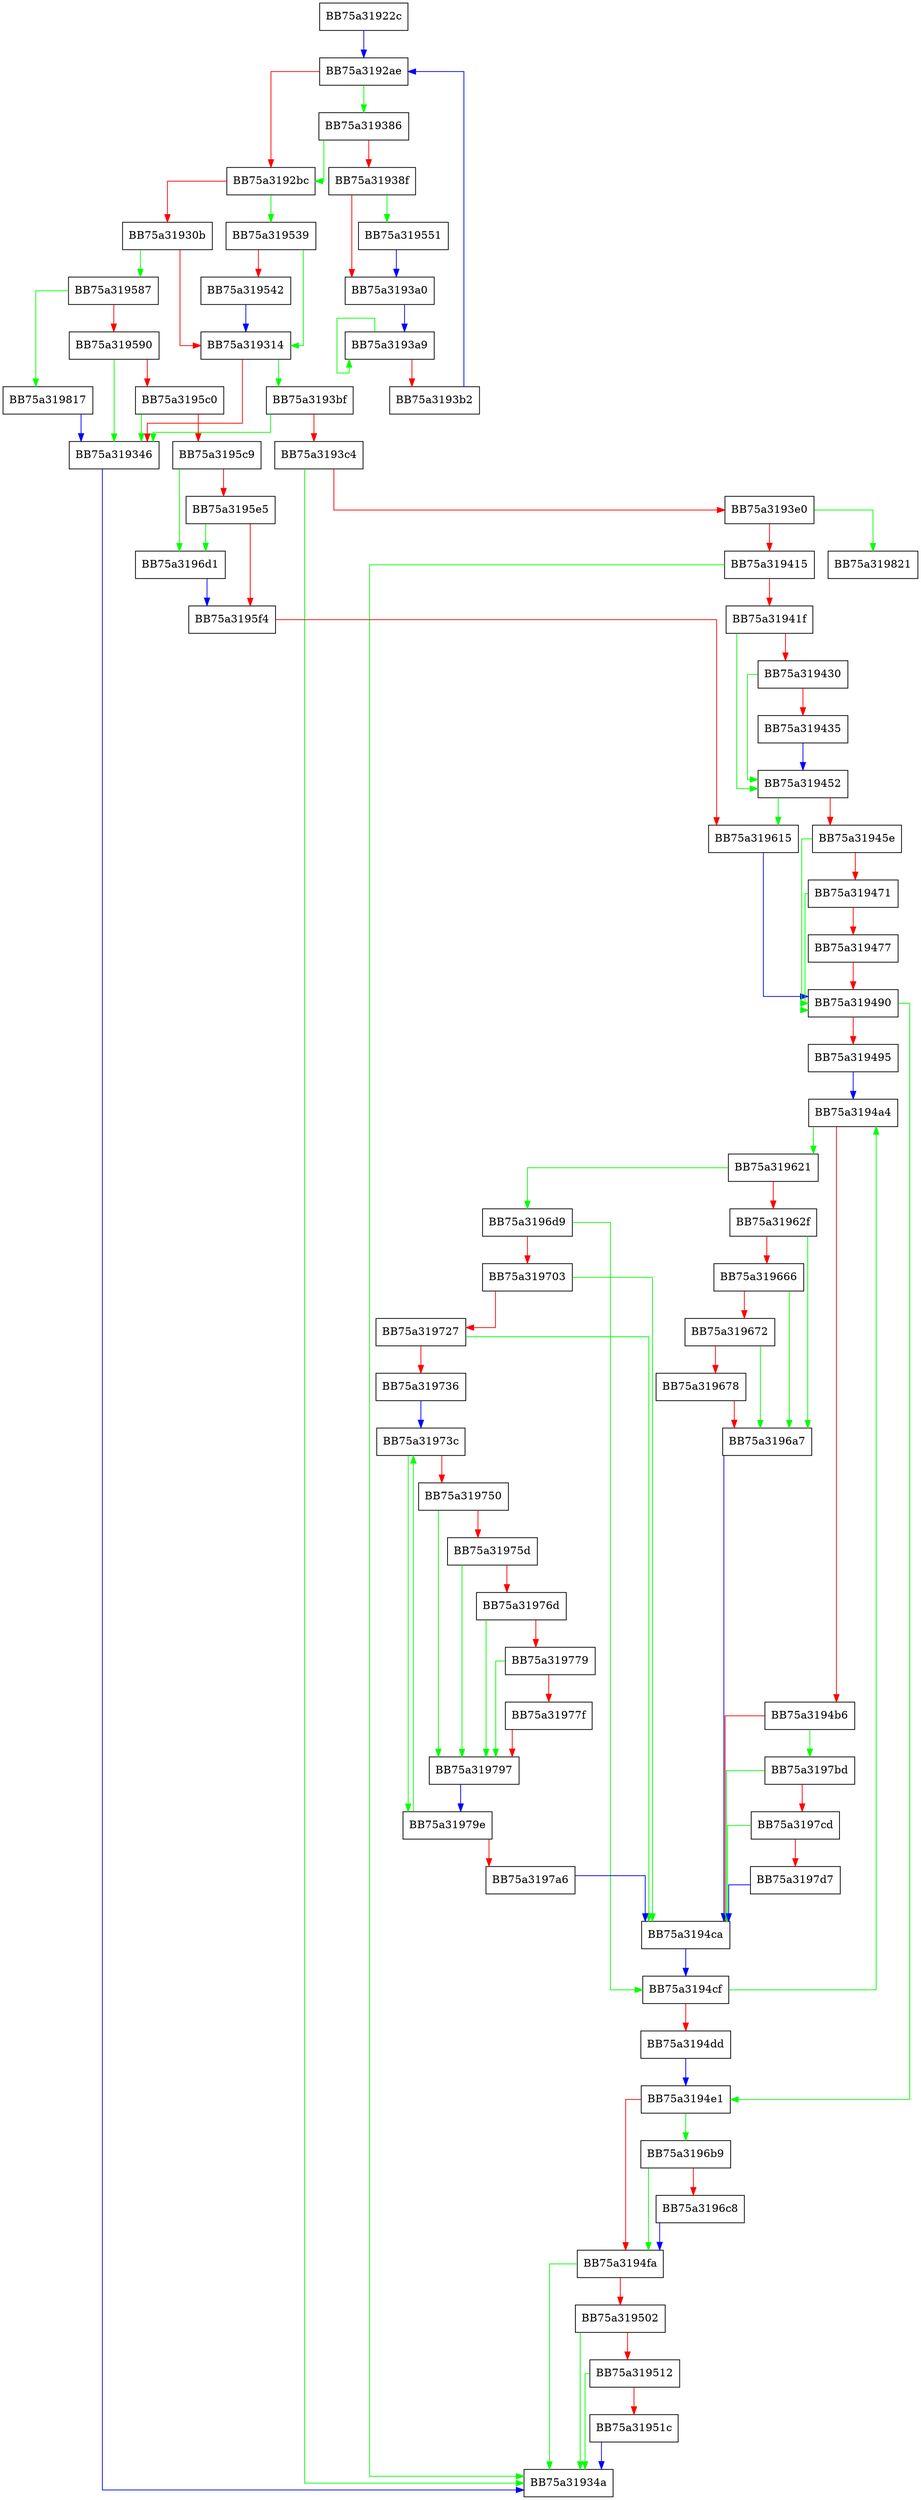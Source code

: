 digraph ExclusionInfo {
  node [shape="box"];
  graph [splines=ortho];
  BB75a31922c -> BB75a3192ae [color="blue"];
  BB75a3192ae -> BB75a319386 [color="green"];
  BB75a3192ae -> BB75a3192bc [color="red"];
  BB75a3192bc -> BB75a319539 [color="green"];
  BB75a3192bc -> BB75a31930b [color="red"];
  BB75a31930b -> BB75a319587 [color="green"];
  BB75a31930b -> BB75a319314 [color="red"];
  BB75a319314 -> BB75a3193bf [color="green"];
  BB75a319314 -> BB75a319346 [color="red"];
  BB75a319346 -> BB75a31934a [color="blue"];
  BB75a319386 -> BB75a3192bc [color="green"];
  BB75a319386 -> BB75a31938f [color="red"];
  BB75a31938f -> BB75a319551 [color="green"];
  BB75a31938f -> BB75a3193a0 [color="red"];
  BB75a3193a0 -> BB75a3193a9 [color="blue"];
  BB75a3193a9 -> BB75a3193a9 [color="green"];
  BB75a3193a9 -> BB75a3193b2 [color="red"];
  BB75a3193b2 -> BB75a3192ae [color="blue"];
  BB75a3193bf -> BB75a319346 [color="green"];
  BB75a3193bf -> BB75a3193c4 [color="red"];
  BB75a3193c4 -> BB75a31934a [color="green"];
  BB75a3193c4 -> BB75a3193e0 [color="red"];
  BB75a3193e0 -> BB75a319821 [color="green"];
  BB75a3193e0 -> BB75a319415 [color="red"];
  BB75a319415 -> BB75a31934a [color="green"];
  BB75a319415 -> BB75a31941f [color="red"];
  BB75a31941f -> BB75a319452 [color="green"];
  BB75a31941f -> BB75a319430 [color="red"];
  BB75a319430 -> BB75a319452 [color="green"];
  BB75a319430 -> BB75a319435 [color="red"];
  BB75a319435 -> BB75a319452 [color="blue"];
  BB75a319452 -> BB75a319615 [color="green"];
  BB75a319452 -> BB75a31945e [color="red"];
  BB75a31945e -> BB75a319490 [color="green"];
  BB75a31945e -> BB75a319471 [color="red"];
  BB75a319471 -> BB75a319490 [color="green"];
  BB75a319471 -> BB75a319477 [color="red"];
  BB75a319477 -> BB75a319490 [color="red"];
  BB75a319490 -> BB75a3194e1 [color="green"];
  BB75a319490 -> BB75a319495 [color="red"];
  BB75a319495 -> BB75a3194a4 [color="blue"];
  BB75a3194a4 -> BB75a319621 [color="green"];
  BB75a3194a4 -> BB75a3194b6 [color="red"];
  BB75a3194b6 -> BB75a3197bd [color="green"];
  BB75a3194b6 -> BB75a3194ca [color="red"];
  BB75a3194ca -> BB75a3194cf [color="blue"];
  BB75a3194cf -> BB75a3194a4 [color="green"];
  BB75a3194cf -> BB75a3194dd [color="red"];
  BB75a3194dd -> BB75a3194e1 [color="blue"];
  BB75a3194e1 -> BB75a3196b9 [color="green"];
  BB75a3194e1 -> BB75a3194fa [color="red"];
  BB75a3194fa -> BB75a31934a [color="green"];
  BB75a3194fa -> BB75a319502 [color="red"];
  BB75a319502 -> BB75a31934a [color="green"];
  BB75a319502 -> BB75a319512 [color="red"];
  BB75a319512 -> BB75a31934a [color="green"];
  BB75a319512 -> BB75a31951c [color="red"];
  BB75a31951c -> BB75a31934a [color="blue"];
  BB75a319539 -> BB75a319314 [color="green"];
  BB75a319539 -> BB75a319542 [color="red"];
  BB75a319542 -> BB75a319314 [color="blue"];
  BB75a319551 -> BB75a3193a0 [color="blue"];
  BB75a319587 -> BB75a319817 [color="green"];
  BB75a319587 -> BB75a319590 [color="red"];
  BB75a319590 -> BB75a319346 [color="green"];
  BB75a319590 -> BB75a3195c0 [color="red"];
  BB75a3195c0 -> BB75a319346 [color="green"];
  BB75a3195c0 -> BB75a3195c9 [color="red"];
  BB75a3195c9 -> BB75a3196d1 [color="green"];
  BB75a3195c9 -> BB75a3195e5 [color="red"];
  BB75a3195e5 -> BB75a3196d1 [color="green"];
  BB75a3195e5 -> BB75a3195f4 [color="red"];
  BB75a3195f4 -> BB75a319615 [color="red"];
  BB75a319615 -> BB75a319490 [color="blue"];
  BB75a319621 -> BB75a3196d9 [color="green"];
  BB75a319621 -> BB75a31962f [color="red"];
  BB75a31962f -> BB75a3196a7 [color="green"];
  BB75a31962f -> BB75a319666 [color="red"];
  BB75a319666 -> BB75a3196a7 [color="green"];
  BB75a319666 -> BB75a319672 [color="red"];
  BB75a319672 -> BB75a3196a7 [color="green"];
  BB75a319672 -> BB75a319678 [color="red"];
  BB75a319678 -> BB75a3196a7 [color="red"];
  BB75a3196a7 -> BB75a3194ca [color="blue"];
  BB75a3196b9 -> BB75a3194fa [color="green"];
  BB75a3196b9 -> BB75a3196c8 [color="red"];
  BB75a3196c8 -> BB75a3194fa [color="blue"];
  BB75a3196d1 -> BB75a3195f4 [color="blue"];
  BB75a3196d9 -> BB75a3194cf [color="green"];
  BB75a3196d9 -> BB75a319703 [color="red"];
  BB75a319703 -> BB75a3194ca [color="green"];
  BB75a319703 -> BB75a319727 [color="red"];
  BB75a319727 -> BB75a3194ca [color="green"];
  BB75a319727 -> BB75a319736 [color="red"];
  BB75a319736 -> BB75a31973c [color="blue"];
  BB75a31973c -> BB75a31979e [color="green"];
  BB75a31973c -> BB75a319750 [color="red"];
  BB75a319750 -> BB75a319797 [color="green"];
  BB75a319750 -> BB75a31975d [color="red"];
  BB75a31975d -> BB75a319797 [color="green"];
  BB75a31975d -> BB75a31976d [color="red"];
  BB75a31976d -> BB75a319797 [color="green"];
  BB75a31976d -> BB75a319779 [color="red"];
  BB75a319779 -> BB75a319797 [color="green"];
  BB75a319779 -> BB75a31977f [color="red"];
  BB75a31977f -> BB75a319797 [color="red"];
  BB75a319797 -> BB75a31979e [color="blue"];
  BB75a31979e -> BB75a31973c [color="green"];
  BB75a31979e -> BB75a3197a6 [color="red"];
  BB75a3197a6 -> BB75a3194ca [color="blue"];
  BB75a3197bd -> BB75a3194ca [color="green"];
  BB75a3197bd -> BB75a3197cd [color="red"];
  BB75a3197cd -> BB75a3194ca [color="green"];
  BB75a3197cd -> BB75a3197d7 [color="red"];
  BB75a3197d7 -> BB75a3194ca [color="blue"];
  BB75a319817 -> BB75a319346 [color="blue"];
}